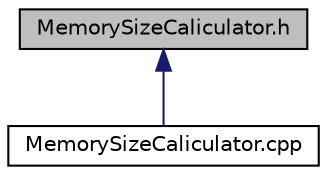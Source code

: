 digraph "MemorySizeCaliculator.h"
{
  edge [fontname="Helvetica",fontsize="10",labelfontname="Helvetica",labelfontsize="10"];
  node [fontname="Helvetica",fontsize="10",shape=record];
  Node4 [label="MemorySizeCaliculator.h",height=0.2,width=0.4,color="black", fillcolor="grey75", style="filled", fontcolor="black"];
  Node4 -> Node5 [dir="back",color="midnightblue",fontsize="10",style="solid",fontname="Helvetica"];
  Node5 [label="MemorySizeCaliculator.cpp",height=0.2,width=0.4,color="black", fillcolor="white", style="filled",URL="$_memory_size_caliculator_8cpp.html"];
}

